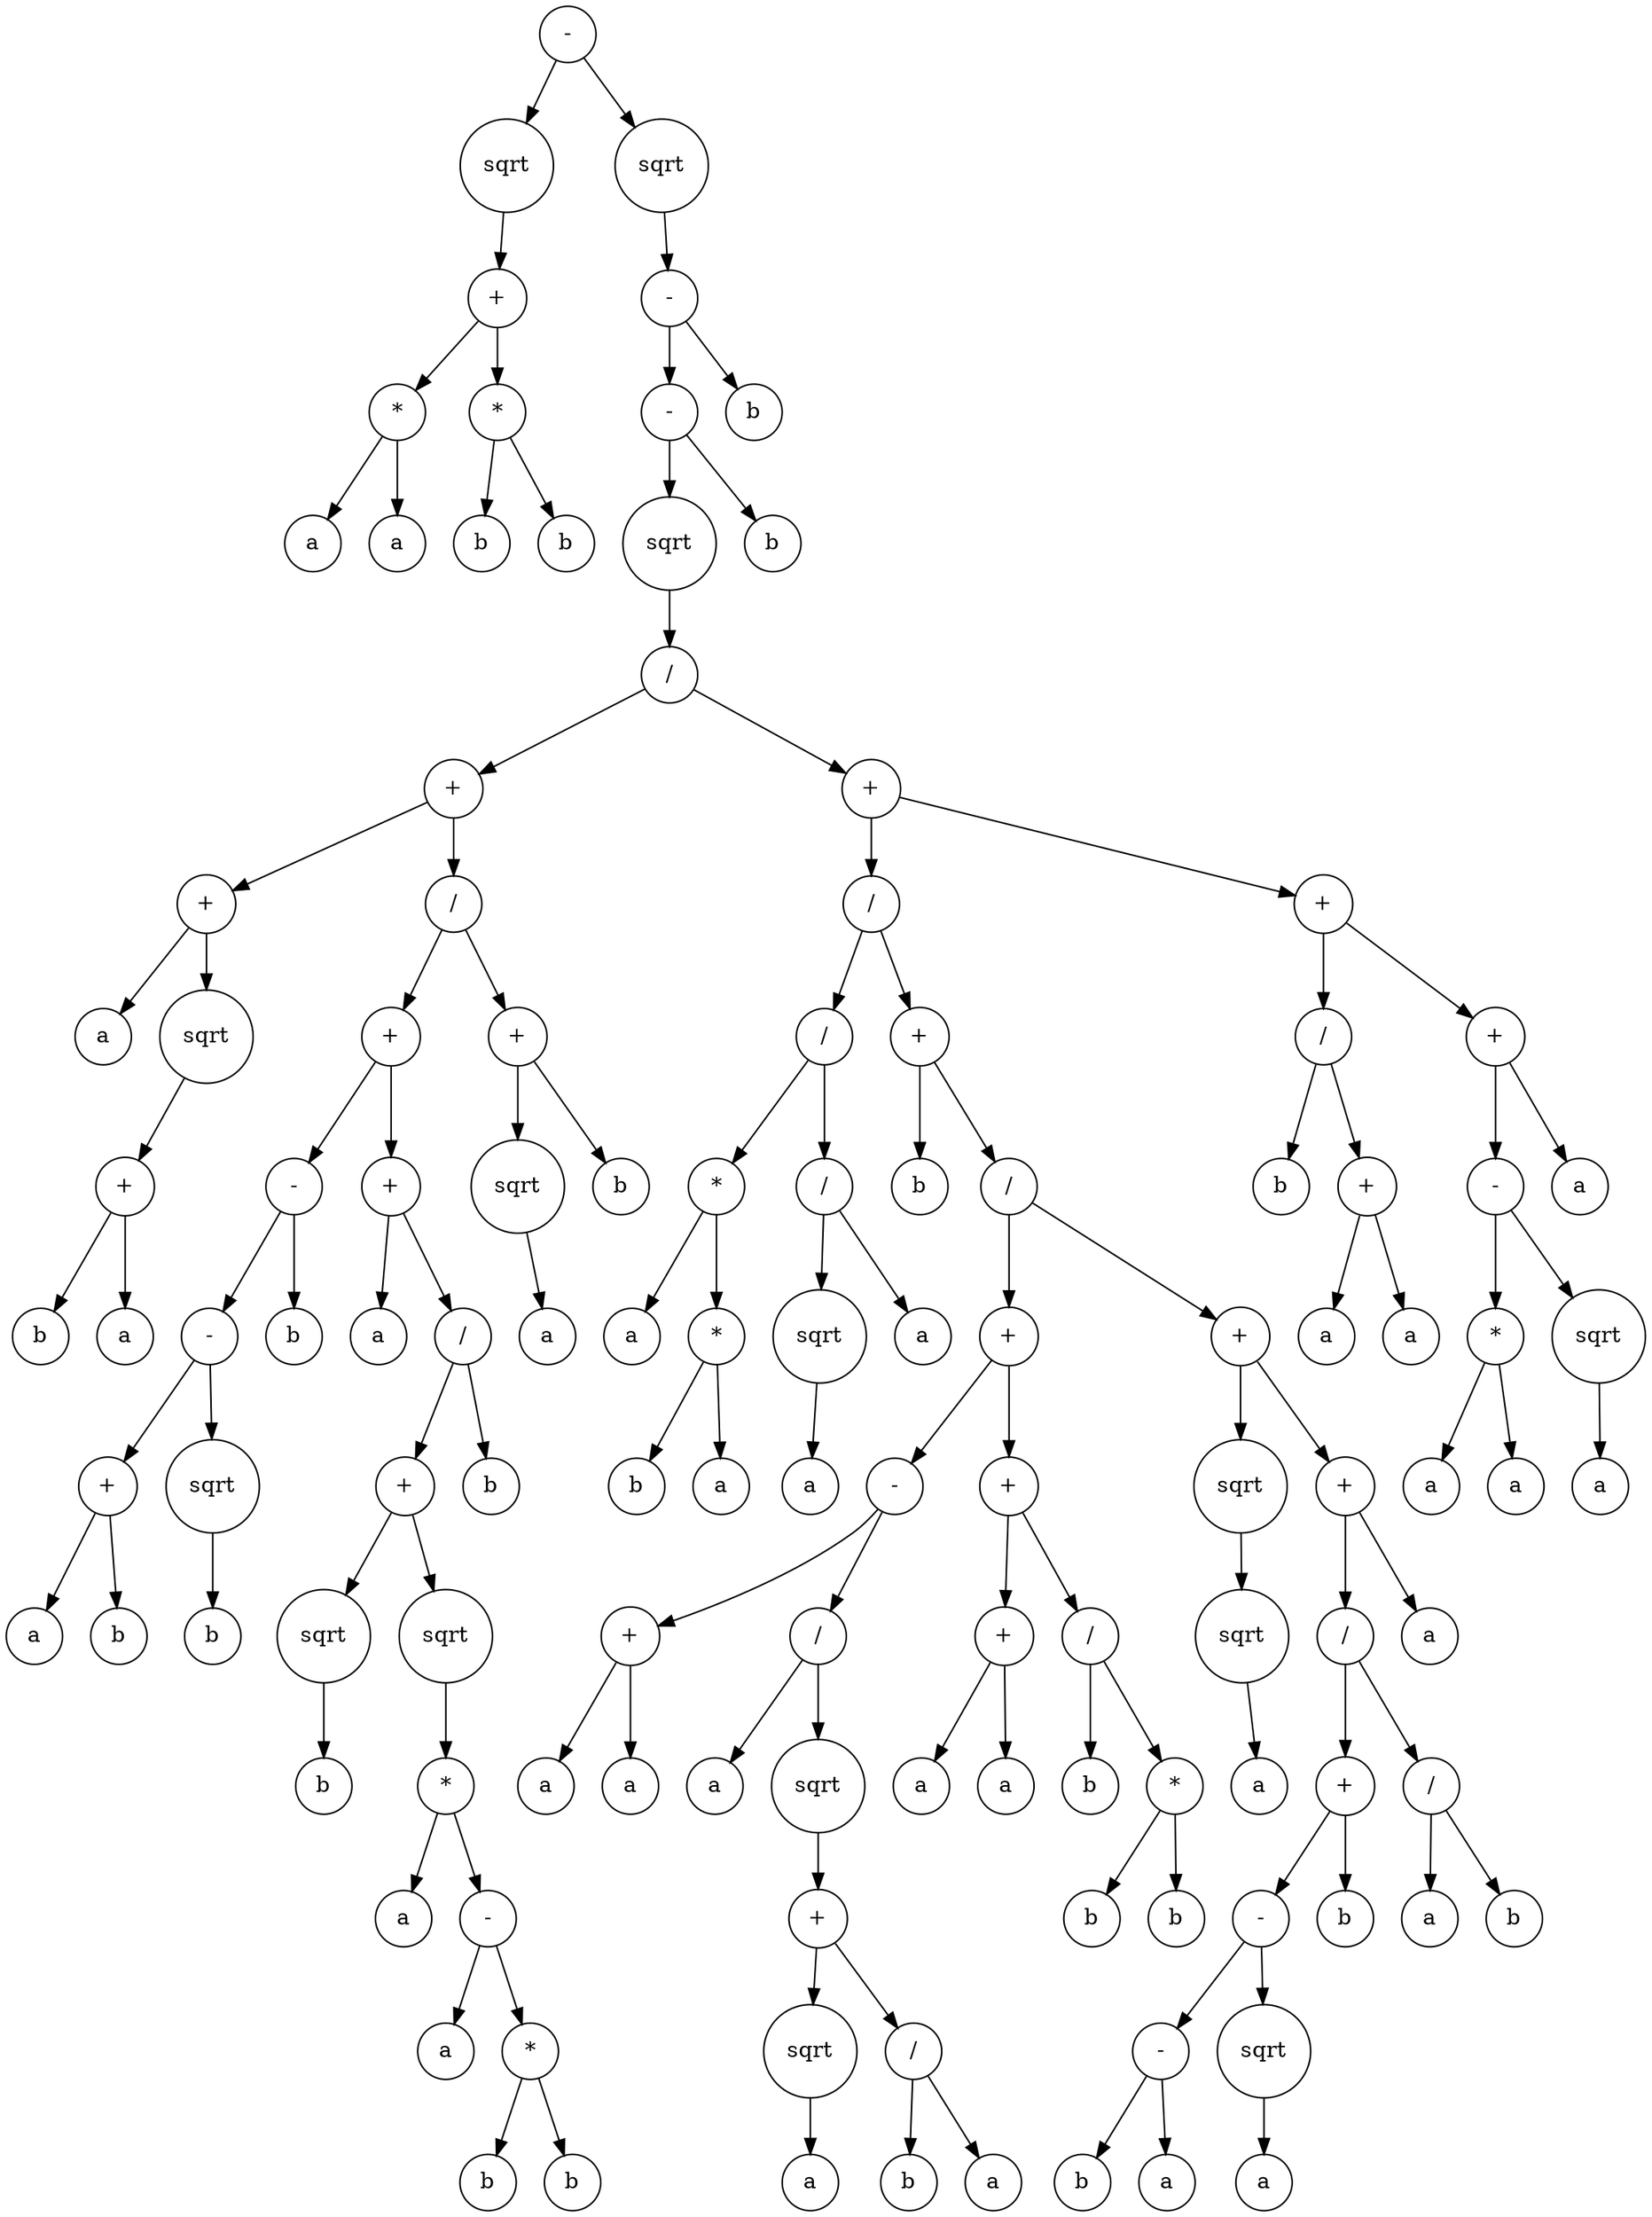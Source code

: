 digraph g {
graph [ordering=out];
node [shape=circle];
n[label = "-"];
n0[label = "sqrt"];
n00[label = "+"];
n000[label = "*"];
n0000[label = "a"];
n000 -> n0000;
n0001[label = "a"];
n000 -> n0001;
n00 -> n000;
n001[label = "*"];
n0010[label = "b"];
n001 -> n0010;
n0011[label = "b"];
n001 -> n0011;
n00 -> n001;
n0 -> n00;
n -> n0;
n1[label = "sqrt"];
n10[label = "-"];
n100[label = "-"];
n1000[label = "sqrt"];
n10000[label = "/"];
n100000[label = "+"];
n1000000[label = "+"];
n10000000[label = "a"];
n1000000 -> n10000000;
n10000001[label = "sqrt"];
n100000010[label = "+"];
n1000000100[label = "b"];
n100000010 -> n1000000100;
n1000000101[label = "a"];
n100000010 -> n1000000101;
n10000001 -> n100000010;
n1000000 -> n10000001;
n100000 -> n1000000;
n1000001[label = "/"];
n10000010[label = "+"];
n100000100[label = "-"];
n1000001000[label = "-"];
n10000010000[label = "+"];
n100000100000[label = "a"];
n10000010000 -> n100000100000;
n100000100001[label = "b"];
n10000010000 -> n100000100001;
n1000001000 -> n10000010000;
n10000010001[label = "sqrt"];
n100000100010[label = "b"];
n10000010001 -> n100000100010;
n1000001000 -> n10000010001;
n100000100 -> n1000001000;
n1000001001[label = "b"];
n100000100 -> n1000001001;
n10000010 -> n100000100;
n100000101[label = "+"];
n1000001010[label = "a"];
n100000101 -> n1000001010;
n1000001011[label = "/"];
n10000010110[label = "+"];
n100000101100[label = "sqrt"];
n1000001011000[label = "b"];
n100000101100 -> n1000001011000;
n10000010110 -> n100000101100;
n100000101101[label = "sqrt"];
n1000001011010[label = "*"];
n10000010110100[label = "a"];
n1000001011010 -> n10000010110100;
n10000010110101[label = "-"];
n100000101101010[label = "a"];
n10000010110101 -> n100000101101010;
n100000101101011[label = "*"];
n1000001011010110[label = "b"];
n100000101101011 -> n1000001011010110;
n1000001011010111[label = "b"];
n100000101101011 -> n1000001011010111;
n10000010110101 -> n100000101101011;
n1000001011010 -> n10000010110101;
n100000101101 -> n1000001011010;
n10000010110 -> n100000101101;
n1000001011 -> n10000010110;
n10000010111[label = "b"];
n1000001011 -> n10000010111;
n100000101 -> n1000001011;
n10000010 -> n100000101;
n1000001 -> n10000010;
n10000011[label = "+"];
n100000110[label = "sqrt"];
n1000001100[label = "a"];
n100000110 -> n1000001100;
n10000011 -> n100000110;
n100000111[label = "b"];
n10000011 -> n100000111;
n1000001 -> n10000011;
n100000 -> n1000001;
n10000 -> n100000;
n100001[label = "+"];
n1000010[label = "/"];
n10000100[label = "/"];
n100001000[label = "*"];
n1000010000[label = "a"];
n100001000 -> n1000010000;
n1000010001[label = "*"];
n10000100010[label = "b"];
n1000010001 -> n10000100010;
n10000100011[label = "a"];
n1000010001 -> n10000100011;
n100001000 -> n1000010001;
n10000100 -> n100001000;
n100001001[label = "/"];
n1000010010[label = "sqrt"];
n10000100100[label = "a"];
n1000010010 -> n10000100100;
n100001001 -> n1000010010;
n1000010011[label = "a"];
n100001001 -> n1000010011;
n10000100 -> n100001001;
n1000010 -> n10000100;
n10000101[label = "+"];
n100001010[label = "b"];
n10000101 -> n100001010;
n100001011[label = "/"];
n1000010110[label = "+"];
n10000101100[label = "-"];
n100001011000[label = "+"];
n1000010110000[label = "a"];
n100001011000 -> n1000010110000;
n1000010110001[label = "a"];
n100001011000 -> n1000010110001;
n10000101100 -> n100001011000;
n100001011001[label = "/"];
n1000010110010[label = "a"];
n100001011001 -> n1000010110010;
n1000010110011[label = "sqrt"];
n10000101100110[label = "+"];
n100001011001100[label = "sqrt"];
n1000010110011000[label = "a"];
n100001011001100 -> n1000010110011000;
n10000101100110 -> n100001011001100;
n100001011001101[label = "/"];
n1000010110011010[label = "b"];
n100001011001101 -> n1000010110011010;
n1000010110011011[label = "a"];
n100001011001101 -> n1000010110011011;
n10000101100110 -> n100001011001101;
n1000010110011 -> n10000101100110;
n100001011001 -> n1000010110011;
n10000101100 -> n100001011001;
n1000010110 -> n10000101100;
n10000101101[label = "+"];
n100001011010[label = "+"];
n1000010110100[label = "a"];
n100001011010 -> n1000010110100;
n1000010110101[label = "a"];
n100001011010 -> n1000010110101;
n10000101101 -> n100001011010;
n100001011011[label = "/"];
n1000010110110[label = "b"];
n100001011011 -> n1000010110110;
n1000010110111[label = "*"];
n10000101101110[label = "b"];
n1000010110111 -> n10000101101110;
n10000101101111[label = "b"];
n1000010110111 -> n10000101101111;
n100001011011 -> n1000010110111;
n10000101101 -> n100001011011;
n1000010110 -> n10000101101;
n100001011 -> n1000010110;
n1000010111[label = "+"];
n10000101110[label = "sqrt"];
n100001011100[label = "sqrt"];
n1000010111000[label = "a"];
n100001011100 -> n1000010111000;
n10000101110 -> n100001011100;
n1000010111 -> n10000101110;
n10000101111[label = "+"];
n100001011110[label = "/"];
n1000010111100[label = "+"];
n10000101111000[label = "-"];
n100001011110000[label = "-"];
n1000010111100000[label = "b"];
n100001011110000 -> n1000010111100000;
n1000010111100001[label = "a"];
n100001011110000 -> n1000010111100001;
n10000101111000 -> n100001011110000;
n100001011110001[label = "sqrt"];
n1000010111100010[label = "a"];
n100001011110001 -> n1000010111100010;
n10000101111000 -> n100001011110001;
n1000010111100 -> n10000101111000;
n10000101111001[label = "b"];
n1000010111100 -> n10000101111001;
n100001011110 -> n1000010111100;
n1000010111101[label = "/"];
n10000101111010[label = "a"];
n1000010111101 -> n10000101111010;
n10000101111011[label = "b"];
n1000010111101 -> n10000101111011;
n100001011110 -> n1000010111101;
n10000101111 -> n100001011110;
n100001011111[label = "a"];
n10000101111 -> n100001011111;
n1000010111 -> n10000101111;
n100001011 -> n1000010111;
n10000101 -> n100001011;
n1000010 -> n10000101;
n100001 -> n1000010;
n1000011[label = "+"];
n10000110[label = "/"];
n100001100[label = "b"];
n10000110 -> n100001100;
n100001101[label = "+"];
n1000011010[label = "a"];
n100001101 -> n1000011010;
n1000011011[label = "a"];
n100001101 -> n1000011011;
n10000110 -> n100001101;
n1000011 -> n10000110;
n10000111[label = "+"];
n100001110[label = "-"];
n1000011100[label = "*"];
n10000111000[label = "a"];
n1000011100 -> n10000111000;
n10000111001[label = "a"];
n1000011100 -> n10000111001;
n100001110 -> n1000011100;
n1000011101[label = "sqrt"];
n10000111010[label = "a"];
n1000011101 -> n10000111010;
n100001110 -> n1000011101;
n10000111 -> n100001110;
n100001111[label = "a"];
n10000111 -> n100001111;
n1000011 -> n10000111;
n100001 -> n1000011;
n10000 -> n100001;
n1000 -> n10000;
n100 -> n1000;
n1001[label = "b"];
n100 -> n1001;
n10 -> n100;
n101[label = "b"];
n10 -> n101;
n1 -> n10;
n -> n1;
}
